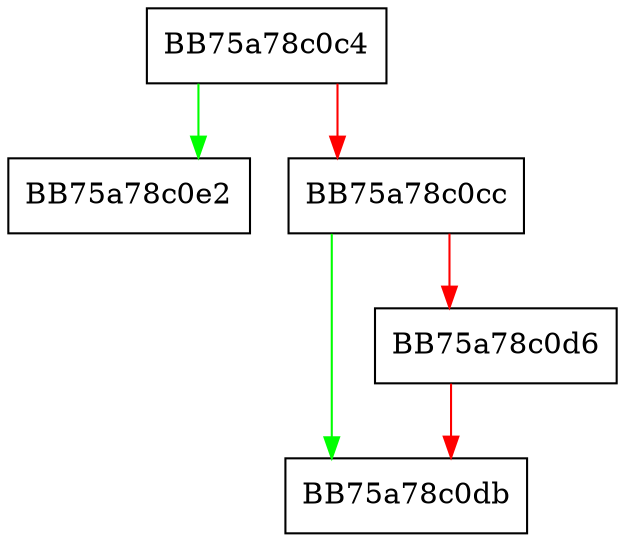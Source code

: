 digraph __acrt_uninitialize {
  node [shape="box"];
  graph [splines=ortho];
  BB75a78c0c4 -> BB75a78c0e2 [color="green"];
  BB75a78c0c4 -> BB75a78c0cc [color="red"];
  BB75a78c0cc -> BB75a78c0db [color="green"];
  BB75a78c0cc -> BB75a78c0d6 [color="red"];
  BB75a78c0d6 -> BB75a78c0db [color="red"];
}